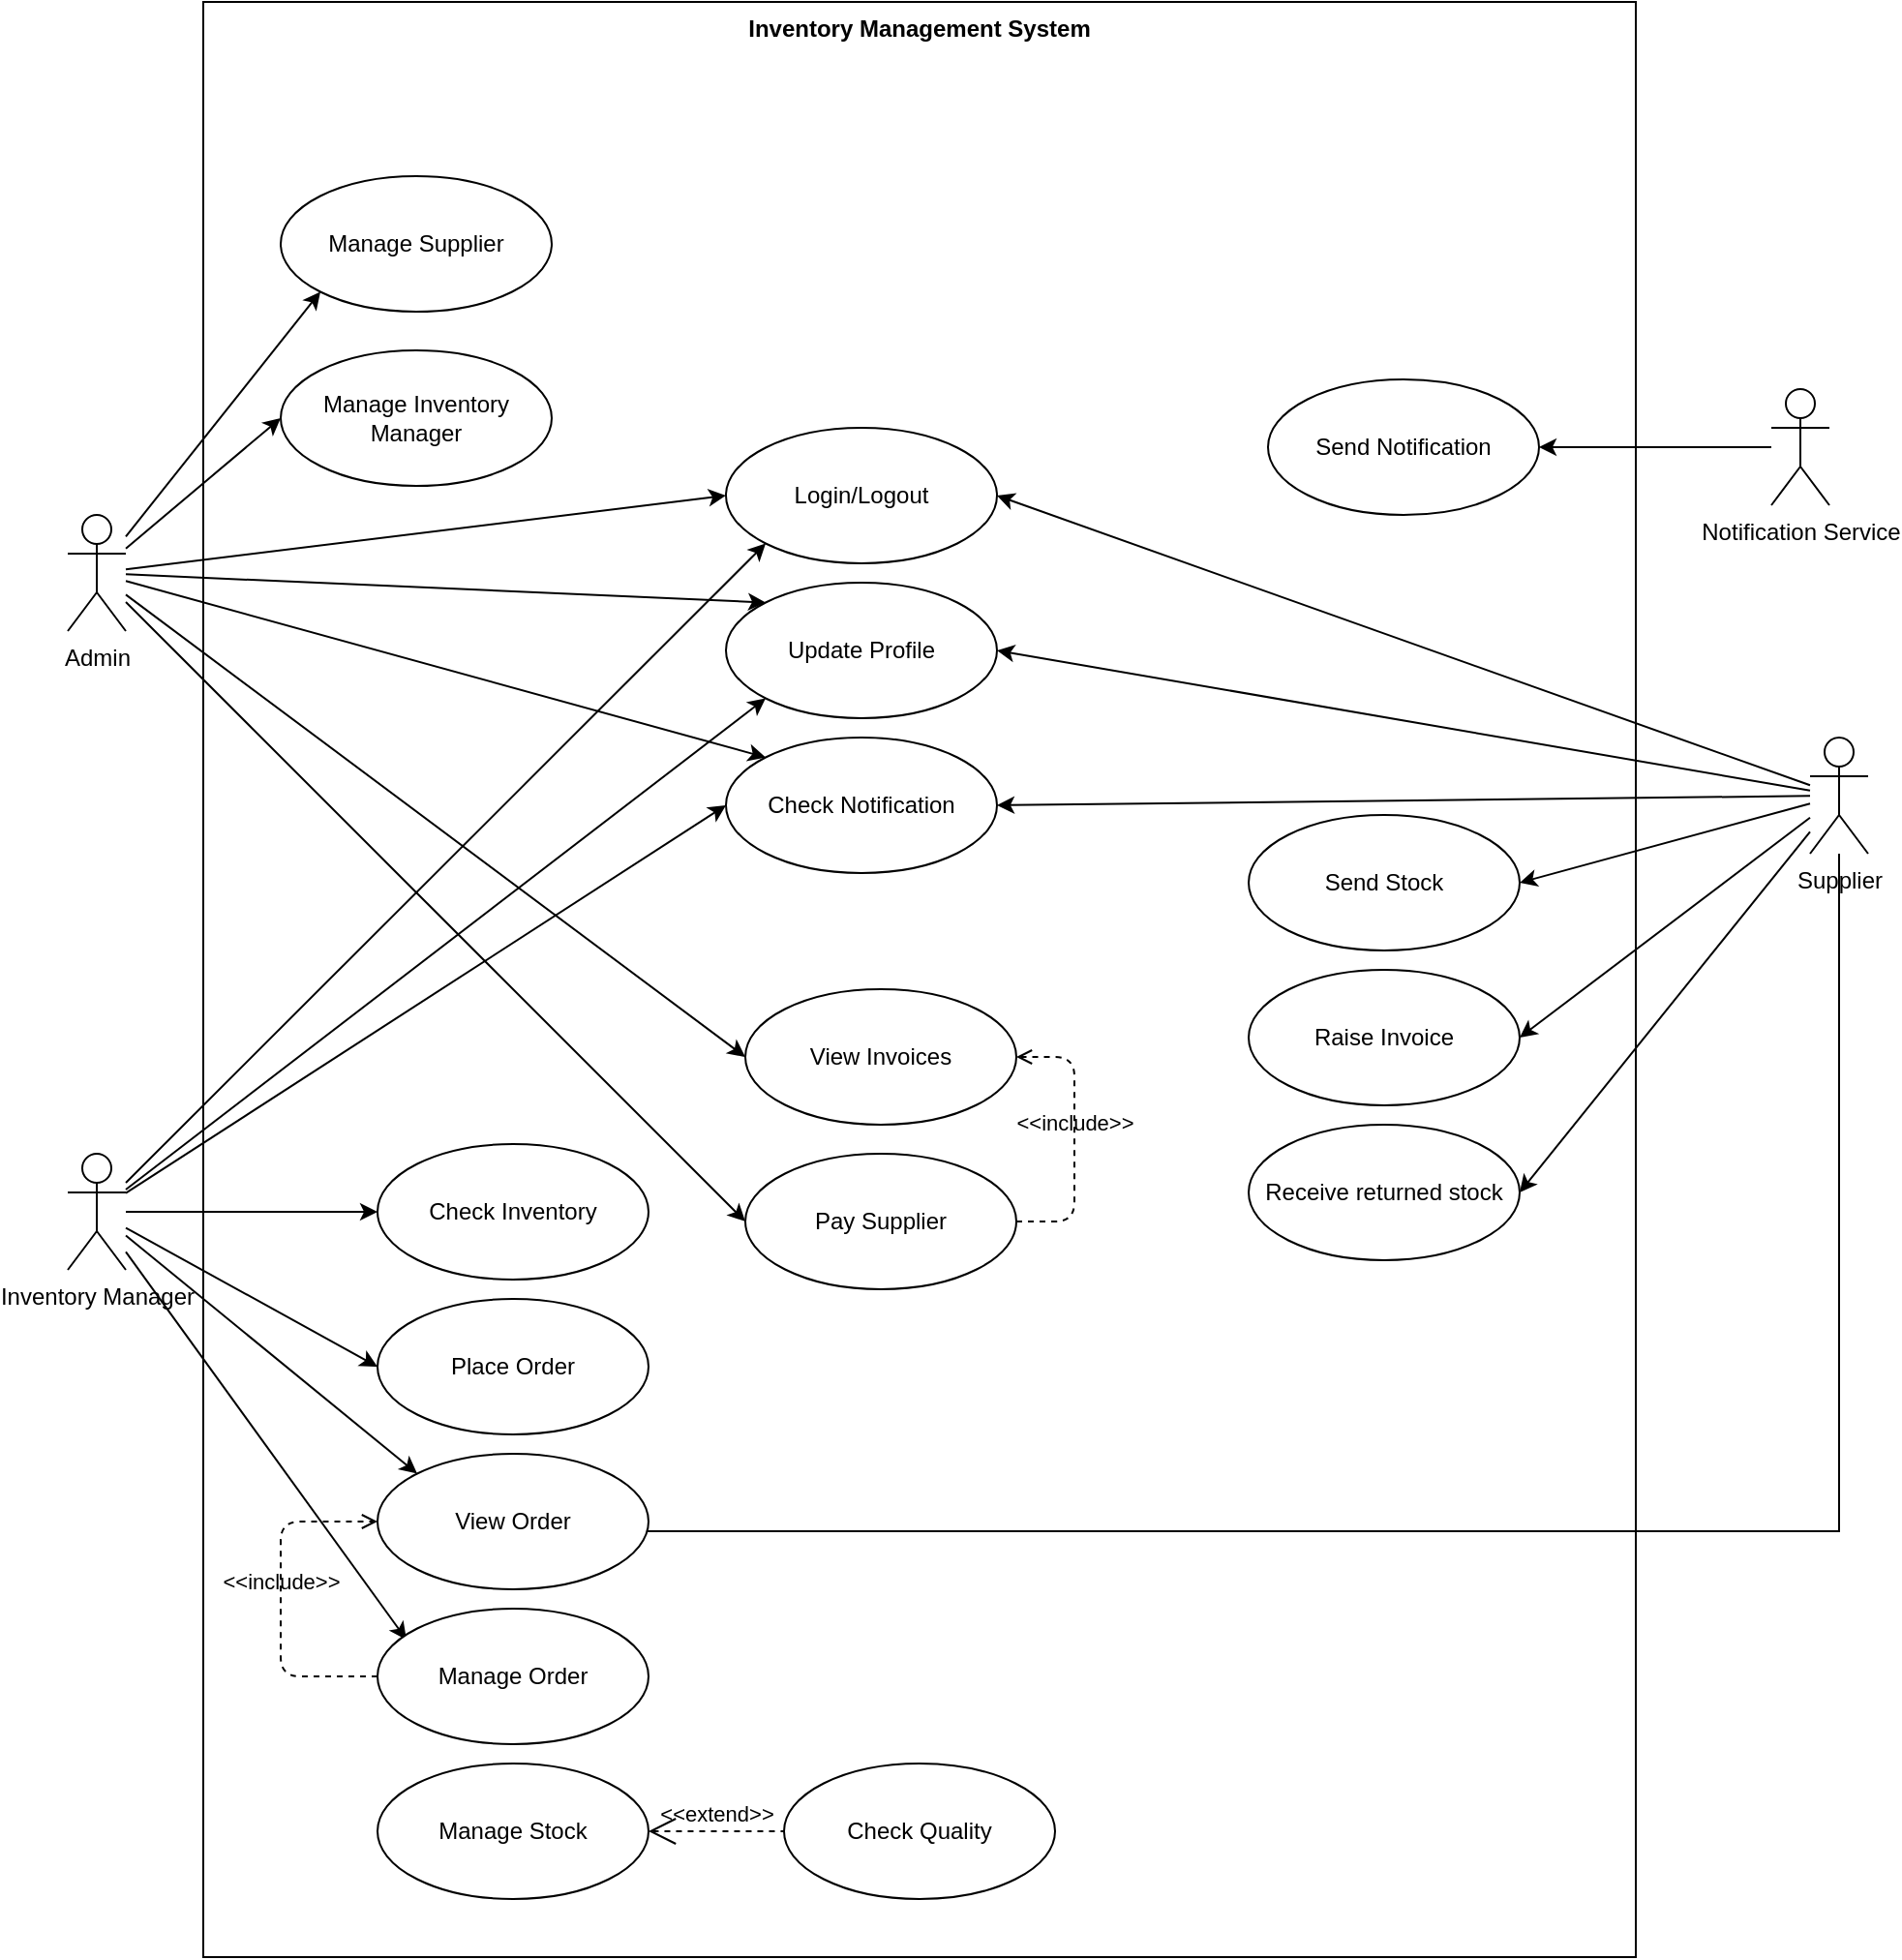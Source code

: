 <mxfile version="14.4.8" type="github">
  <diagram id="YXxEcUdR0QcwMADlctsc" name="Page-1">
    <mxGraphModel dx="1350" dy="1904" grid="1" gridSize="10" guides="1" tooltips="1" connect="1" arrows="1" fold="1" page="1" pageScale="1" pageWidth="850" pageHeight="1100" math="0" shadow="0">
      <root>
        <mxCell id="0" />
        <mxCell id="1" parent="0" />
        <mxCell id="hTrDX4fhca6YtnGaY1Tq-64" value="Inventory Management System" style="shape=rect;html=1;verticalAlign=top;fontStyle=1;whiteSpace=wrap;align=center;" vertex="1" parent="1">
          <mxGeometry x="140" y="-150" width="740" height="1010" as="geometry" />
        </mxCell>
        <mxCell id="hTrDX4fhca6YtnGaY1Tq-29" style="rounded=0;orthogonalLoop=1;jettySize=auto;html=1;entryX=0;entryY=0.5;entryDx=0;entryDy=0;" edge="1" parent="1" source="hTrDX4fhca6YtnGaY1Tq-1" target="hTrDX4fhca6YtnGaY1Tq-14">
          <mxGeometry relative="1" as="geometry" />
        </mxCell>
        <mxCell id="hTrDX4fhca6YtnGaY1Tq-32" style="edgeStyle=none;rounded=0;orthogonalLoop=1;jettySize=auto;html=1;entryX=0;entryY=0;entryDx=0;entryDy=0;" edge="1" parent="1" source="hTrDX4fhca6YtnGaY1Tq-1" target="hTrDX4fhca6YtnGaY1Tq-25">
          <mxGeometry relative="1" as="geometry">
            <mxPoint x="320" y="180" as="targetPoint" />
          </mxGeometry>
        </mxCell>
        <mxCell id="hTrDX4fhca6YtnGaY1Tq-39" style="edgeStyle=none;rounded=0;orthogonalLoop=1;jettySize=auto;html=1;entryX=0;entryY=0.5;entryDx=0;entryDy=0;" edge="1" parent="1" source="hTrDX4fhca6YtnGaY1Tq-1" target="hTrDX4fhca6YtnGaY1Tq-23">
          <mxGeometry relative="1" as="geometry" />
        </mxCell>
        <mxCell id="hTrDX4fhca6YtnGaY1Tq-42" style="edgeStyle=none;rounded=0;orthogonalLoop=1;jettySize=auto;html=1;entryX=0;entryY=0;entryDx=0;entryDy=0;" edge="1" parent="1" source="hTrDX4fhca6YtnGaY1Tq-1" target="hTrDX4fhca6YtnGaY1Tq-22">
          <mxGeometry relative="1" as="geometry" />
        </mxCell>
        <mxCell id="hTrDX4fhca6YtnGaY1Tq-45" style="edgeStyle=none;rounded=0;orthogonalLoop=1;jettySize=auto;html=1;entryX=0;entryY=0.5;entryDx=0;entryDy=0;" edge="1" parent="1" source="hTrDX4fhca6YtnGaY1Tq-1" target="hTrDX4fhca6YtnGaY1Tq-40">
          <mxGeometry relative="1" as="geometry" />
        </mxCell>
        <mxCell id="hTrDX4fhca6YtnGaY1Tq-51" style="rounded=0;orthogonalLoop=1;jettySize=auto;html=1;entryX=0;entryY=1;entryDx=0;entryDy=0;" edge="1" parent="1" source="hTrDX4fhca6YtnGaY1Tq-1" target="hTrDX4fhca6YtnGaY1Tq-50">
          <mxGeometry relative="1" as="geometry" />
        </mxCell>
        <mxCell id="hTrDX4fhca6YtnGaY1Tq-52" style="edgeStyle=none;rounded=0;orthogonalLoop=1;jettySize=auto;html=1;entryX=0;entryY=0.5;entryDx=0;entryDy=0;" edge="1" parent="1" source="hTrDX4fhca6YtnGaY1Tq-1" target="hTrDX4fhca6YtnGaY1Tq-49">
          <mxGeometry relative="1" as="geometry" />
        </mxCell>
        <mxCell id="hTrDX4fhca6YtnGaY1Tq-1" value="&lt;div&gt;Admin&lt;/div&gt;" style="shape=umlActor;verticalLabelPosition=bottom;verticalAlign=top;html=1;outlineConnect=0;" vertex="1" parent="1">
          <mxGeometry x="70" y="115" width="30" height="60" as="geometry" />
        </mxCell>
        <mxCell id="hTrDX4fhca6YtnGaY1Tq-30" style="rounded=0;orthogonalLoop=1;jettySize=auto;html=1;entryX=0;entryY=1;entryDx=0;entryDy=0;" edge="1" parent="1" source="hTrDX4fhca6YtnGaY1Tq-4" target="hTrDX4fhca6YtnGaY1Tq-14">
          <mxGeometry relative="1" as="geometry" />
        </mxCell>
        <mxCell id="hTrDX4fhca6YtnGaY1Tq-31" style="edgeStyle=none;rounded=0;orthogonalLoop=1;jettySize=auto;html=1;entryX=0;entryY=1;entryDx=0;entryDy=0;" edge="1" parent="1" source="hTrDX4fhca6YtnGaY1Tq-4" target="hTrDX4fhca6YtnGaY1Tq-25">
          <mxGeometry relative="1" as="geometry" />
        </mxCell>
        <mxCell id="hTrDX4fhca6YtnGaY1Tq-37" style="edgeStyle=none;rounded=0;orthogonalLoop=1;jettySize=auto;html=1;entryX=0;entryY=0.5;entryDx=0;entryDy=0;" edge="1" parent="1" source="hTrDX4fhca6YtnGaY1Tq-4" target="hTrDX4fhca6YtnGaY1Tq-13">
          <mxGeometry relative="1" as="geometry" />
        </mxCell>
        <mxCell id="hTrDX4fhca6YtnGaY1Tq-38" style="edgeStyle=none;rounded=0;orthogonalLoop=1;jettySize=auto;html=1;entryX=0;entryY=0.5;entryDx=0;entryDy=0;" edge="1" parent="1" source="hTrDX4fhca6YtnGaY1Tq-4" target="hTrDX4fhca6YtnGaY1Tq-16">
          <mxGeometry relative="1" as="geometry" />
        </mxCell>
        <mxCell id="hTrDX4fhca6YtnGaY1Tq-41" style="edgeStyle=none;rounded=0;orthogonalLoop=1;jettySize=auto;html=1;entryX=0;entryY=0.5;entryDx=0;entryDy=0;" edge="1" parent="1" source="hTrDX4fhca6YtnGaY1Tq-4" target="hTrDX4fhca6YtnGaY1Tq-22">
          <mxGeometry relative="1" as="geometry" />
        </mxCell>
        <mxCell id="hTrDX4fhca6YtnGaY1Tq-57" style="rounded=0;orthogonalLoop=1;jettySize=auto;html=1;entryX=0;entryY=0;entryDx=0;entryDy=0;" edge="1" parent="1" source="hTrDX4fhca6YtnGaY1Tq-4" target="hTrDX4fhca6YtnGaY1Tq-53">
          <mxGeometry relative="1" as="geometry" />
        </mxCell>
        <mxCell id="hTrDX4fhca6YtnGaY1Tq-58" style="edgeStyle=none;rounded=0;orthogonalLoop=1;jettySize=auto;html=1;entryX=0.107;entryY=0.229;entryDx=0;entryDy=0;entryPerimeter=0;" edge="1" parent="1" source="hTrDX4fhca6YtnGaY1Tq-4" target="hTrDX4fhca6YtnGaY1Tq-54">
          <mxGeometry relative="1" as="geometry" />
        </mxCell>
        <mxCell id="hTrDX4fhca6YtnGaY1Tq-4" value="&lt;div&gt;Inventory Manager&lt;/div&gt;" style="shape=umlActor;verticalLabelPosition=bottom;verticalAlign=top;html=1;outlineConnect=0;" vertex="1" parent="1">
          <mxGeometry x="70" y="445" width="30" height="60" as="geometry" />
        </mxCell>
        <mxCell id="hTrDX4fhca6YtnGaY1Tq-28" style="rounded=0;orthogonalLoop=1;jettySize=auto;html=1;entryX=1;entryY=0.5;entryDx=0;entryDy=0;elbow=vertical;" edge="1" parent="1" source="hTrDX4fhca6YtnGaY1Tq-5" target="hTrDX4fhca6YtnGaY1Tq-14">
          <mxGeometry relative="1" as="geometry" />
        </mxCell>
        <mxCell id="hTrDX4fhca6YtnGaY1Tq-33" style="edgeStyle=none;rounded=0;orthogonalLoop=1;jettySize=auto;html=1;entryX=1;entryY=0.5;entryDx=0;entryDy=0;" edge="1" parent="1" source="hTrDX4fhca6YtnGaY1Tq-5" target="hTrDX4fhca6YtnGaY1Tq-25">
          <mxGeometry relative="1" as="geometry" />
        </mxCell>
        <mxCell id="hTrDX4fhca6YtnGaY1Tq-34" style="edgeStyle=none;rounded=0;orthogonalLoop=1;jettySize=auto;html=1;entryX=1;entryY=0.5;entryDx=0;entryDy=0;" edge="1" parent="1" source="hTrDX4fhca6YtnGaY1Tq-5" target="hTrDX4fhca6YtnGaY1Tq-20">
          <mxGeometry relative="1" as="geometry" />
        </mxCell>
        <mxCell id="hTrDX4fhca6YtnGaY1Tq-35" style="edgeStyle=none;rounded=0;orthogonalLoop=1;jettySize=auto;html=1;entryX=1;entryY=0.5;entryDx=0;entryDy=0;" edge="1" parent="1" source="hTrDX4fhca6YtnGaY1Tq-5" target="hTrDX4fhca6YtnGaY1Tq-21">
          <mxGeometry relative="1" as="geometry" />
        </mxCell>
        <mxCell id="hTrDX4fhca6YtnGaY1Tq-36" style="edgeStyle=none;rounded=0;orthogonalLoop=1;jettySize=auto;html=1;entryX=1;entryY=0.5;entryDx=0;entryDy=0;" edge="1" parent="1" source="hTrDX4fhca6YtnGaY1Tq-5" target="hTrDX4fhca6YtnGaY1Tq-17">
          <mxGeometry relative="1" as="geometry" />
        </mxCell>
        <mxCell id="hTrDX4fhca6YtnGaY1Tq-43" style="edgeStyle=none;rounded=0;orthogonalLoop=1;jettySize=auto;html=1;entryX=1;entryY=0.5;entryDx=0;entryDy=0;" edge="1" parent="1" source="hTrDX4fhca6YtnGaY1Tq-5" target="hTrDX4fhca6YtnGaY1Tq-22">
          <mxGeometry relative="1" as="geometry" />
        </mxCell>
        <mxCell id="hTrDX4fhca6YtnGaY1Tq-56" style="edgeStyle=orthogonalEdgeStyle;rounded=0;orthogonalLoop=1;jettySize=auto;html=1;" edge="1" parent="1" source="hTrDX4fhca6YtnGaY1Tq-5">
          <mxGeometry relative="1" as="geometry">
            <mxPoint x="340" y="640" as="targetPoint" />
            <Array as="points">
              <mxPoint x="985" y="640" />
            </Array>
          </mxGeometry>
        </mxCell>
        <mxCell id="hTrDX4fhca6YtnGaY1Tq-5" value="Supplier" style="shape=umlActor;verticalLabelPosition=bottom;verticalAlign=top;html=1;outlineConnect=0;" vertex="1" parent="1">
          <mxGeometry x="970" y="230" width="30" height="60" as="geometry" />
        </mxCell>
        <mxCell id="hTrDX4fhca6YtnGaY1Tq-27" style="edgeStyle=orthogonalEdgeStyle;rounded=0;orthogonalLoop=1;jettySize=auto;html=1;entryX=1;entryY=0.5;entryDx=0;entryDy=0;" edge="1" parent="1" source="hTrDX4fhca6YtnGaY1Tq-6" target="hTrDX4fhca6YtnGaY1Tq-19">
          <mxGeometry relative="1" as="geometry" />
        </mxCell>
        <mxCell id="hTrDX4fhca6YtnGaY1Tq-6" value="Notification Service" style="shape=umlActor;verticalLabelPosition=bottom;verticalAlign=top;html=1;outlineConnect=0;" vertex="1" parent="1">
          <mxGeometry x="950" y="50" width="30" height="60" as="geometry" />
        </mxCell>
        <mxCell id="hTrDX4fhca6YtnGaY1Tq-13" value="Check Inventory" style="ellipse;whiteSpace=wrap;html=1;" vertex="1" parent="1">
          <mxGeometry x="230" y="440" width="140" height="70" as="geometry" />
        </mxCell>
        <mxCell id="hTrDX4fhca6YtnGaY1Tq-14" value="&lt;div&gt;Login/Logout&lt;/div&gt;" style="ellipse;whiteSpace=wrap;html=1;" vertex="1" parent="1">
          <mxGeometry x="410" y="70" width="140" height="70" as="geometry" />
        </mxCell>
        <mxCell id="hTrDX4fhca6YtnGaY1Tq-16" value="Place Order" style="ellipse;whiteSpace=wrap;html=1;" vertex="1" parent="1">
          <mxGeometry x="230" y="520" width="140" height="70" as="geometry" />
        </mxCell>
        <mxCell id="hTrDX4fhca6YtnGaY1Tq-17" value="Receive returned stock" style="ellipse;whiteSpace=wrap;html=1;" vertex="1" parent="1">
          <mxGeometry x="680" y="430" width="140" height="70" as="geometry" />
        </mxCell>
        <mxCell id="hTrDX4fhca6YtnGaY1Tq-19" value="Send Notification" style="ellipse;whiteSpace=wrap;html=1;" vertex="1" parent="1">
          <mxGeometry x="690" y="45" width="140" height="70" as="geometry" />
        </mxCell>
        <mxCell id="hTrDX4fhca6YtnGaY1Tq-20" value="&lt;div&gt;Send Stock&lt;/div&gt;" style="ellipse;whiteSpace=wrap;html=1;" vertex="1" parent="1">
          <mxGeometry x="680" y="270" width="140" height="70" as="geometry" />
        </mxCell>
        <mxCell id="hTrDX4fhca6YtnGaY1Tq-21" value="Raise Invoice" style="ellipse;whiteSpace=wrap;html=1;" vertex="1" parent="1">
          <mxGeometry x="680" y="350" width="140" height="70" as="geometry" />
        </mxCell>
        <mxCell id="hTrDX4fhca6YtnGaY1Tq-22" value="Check Notification" style="ellipse;whiteSpace=wrap;html=1;" vertex="1" parent="1">
          <mxGeometry x="410" y="230" width="140" height="70" as="geometry" />
        </mxCell>
        <mxCell id="hTrDX4fhca6YtnGaY1Tq-23" value="Pay Supplier" style="ellipse;whiteSpace=wrap;html=1;" vertex="1" parent="1">
          <mxGeometry x="420" y="445" width="140" height="70" as="geometry" />
        </mxCell>
        <mxCell id="hTrDX4fhca6YtnGaY1Tq-25" value="Update Profile" style="ellipse;whiteSpace=wrap;html=1;" vertex="1" parent="1">
          <mxGeometry x="410" y="150" width="140" height="70" as="geometry" />
        </mxCell>
        <mxCell id="hTrDX4fhca6YtnGaY1Tq-40" value="&lt;div&gt;View Invoices&lt;/div&gt;" style="ellipse;whiteSpace=wrap;html=1;" vertex="1" parent="1">
          <mxGeometry x="420" y="360" width="140" height="70" as="geometry" />
        </mxCell>
        <mxCell id="hTrDX4fhca6YtnGaY1Tq-48" value="&amp;lt;&amp;lt;include&amp;gt;&amp;gt;" style="edgeStyle=orthogonalEdgeStyle;html=1;endArrow=open;verticalAlign=bottom;dashed=1;labelBackgroundColor=none;entryX=1;entryY=0.5;entryDx=0;entryDy=0;" edge="1" parent="1" source="hTrDX4fhca6YtnGaY1Tq-23" target="hTrDX4fhca6YtnGaY1Tq-40">
          <mxGeometry width="160" relative="1" as="geometry">
            <mxPoint x="560" y="480" as="sourcePoint" />
            <mxPoint x="720" y="480" as="targetPoint" />
            <Array as="points">
              <mxPoint x="590" y="480" />
              <mxPoint x="590" y="395" />
            </Array>
          </mxGeometry>
        </mxCell>
        <mxCell id="hTrDX4fhca6YtnGaY1Tq-49" value="Manage Inventory Manager" style="ellipse;whiteSpace=wrap;html=1;" vertex="1" parent="1">
          <mxGeometry x="180" y="30" width="140" height="70" as="geometry" />
        </mxCell>
        <mxCell id="hTrDX4fhca6YtnGaY1Tq-50" value="Manage Supplier" style="ellipse;whiteSpace=wrap;html=1;" vertex="1" parent="1">
          <mxGeometry x="180" y="-60" width="140" height="70" as="geometry" />
        </mxCell>
        <mxCell id="hTrDX4fhca6YtnGaY1Tq-53" value="View Order" style="ellipse;whiteSpace=wrap;html=1;" vertex="1" parent="1">
          <mxGeometry x="230" y="600" width="140" height="70" as="geometry" />
        </mxCell>
        <mxCell id="hTrDX4fhca6YtnGaY1Tq-54" value="Manage Order" style="ellipse;whiteSpace=wrap;html=1;" vertex="1" parent="1">
          <mxGeometry x="230" y="680" width="140" height="70" as="geometry" />
        </mxCell>
        <mxCell id="hTrDX4fhca6YtnGaY1Tq-55" value="&amp;lt;&amp;lt;include&amp;gt;&amp;gt;" style="edgeStyle=orthogonalEdgeStyle;html=1;endArrow=open;verticalAlign=bottom;dashed=1;labelBackgroundColor=none;exitX=0;exitY=0.5;exitDx=0;exitDy=0;entryX=0;entryY=0.5;entryDx=0;entryDy=0;" edge="1" parent="1" source="hTrDX4fhca6YtnGaY1Tq-54" target="hTrDX4fhca6YtnGaY1Tq-53">
          <mxGeometry width="160" relative="1" as="geometry">
            <mxPoint x="200" y="715" as="sourcePoint" />
            <mxPoint x="200" y="635" as="targetPoint" />
            <Array as="points">
              <mxPoint x="180" y="715" />
              <mxPoint x="180" y="635" />
            </Array>
          </mxGeometry>
        </mxCell>
        <mxCell id="hTrDX4fhca6YtnGaY1Tq-59" value="Manage Stock" style="ellipse;whiteSpace=wrap;html=1;" vertex="1" parent="1">
          <mxGeometry x="230" y="760" width="140" height="70" as="geometry" />
        </mxCell>
        <mxCell id="hTrDX4fhca6YtnGaY1Tq-60" value="Check Quality" style="ellipse;whiteSpace=wrap;html=1;" vertex="1" parent="1">
          <mxGeometry x="440" y="760" width="140" height="70" as="geometry" />
        </mxCell>
        <mxCell id="hTrDX4fhca6YtnGaY1Tq-62" value="&amp;lt;&amp;lt;extend&amp;gt;&amp;gt;" style="edgeStyle=none;html=1;startArrow=open;endArrow=none;startSize=12;verticalAlign=bottom;dashed=1;labelBackgroundColor=none;entryX=0;entryY=0.5;entryDx=0;entryDy=0;exitX=1;exitY=0.5;exitDx=0;exitDy=0;" edge="1" parent="1" source="hTrDX4fhca6YtnGaY1Tq-59" target="hTrDX4fhca6YtnGaY1Tq-60">
          <mxGeometry width="160" relative="1" as="geometry">
            <mxPoint x="350" y="580" as="sourcePoint" />
            <mxPoint x="510" y="580" as="targetPoint" />
          </mxGeometry>
        </mxCell>
      </root>
    </mxGraphModel>
  </diagram>
</mxfile>
